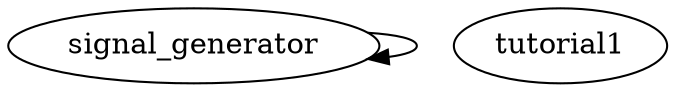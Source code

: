 /* Created by mdot for Matlab */
digraph m2html {
  signal_generator -> signal_generator;

  signal_generator [URL="signal_generator.html"];
  tutorial1 [URL="tutorial1.html"];
}